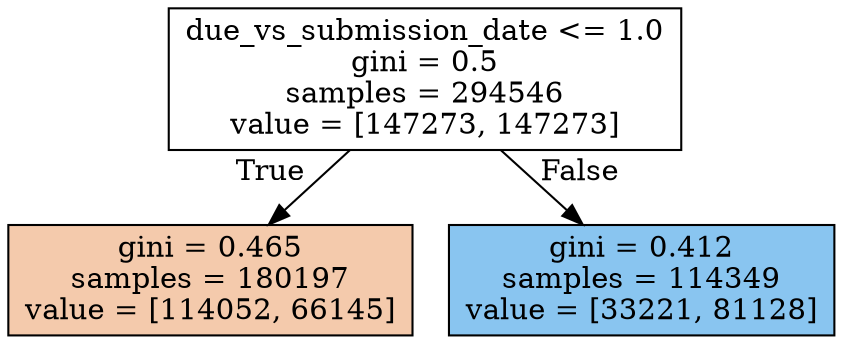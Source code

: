 digraph Tree {
node [shape=box, style="filled", color="black"] ;
0 [label="due_vs_submission_date <= 1.0\ngini = 0.5\nsamples = 294546\nvalue = [147273, 147273]", fillcolor="#e5813900"] ;
1 [label="gini = 0.465\nsamples = 180197\nvalue = [114052, 66145]", fillcolor="#e581396b"] ;
0 -> 1 [labeldistance=2.5, labelangle=45, headlabel="True"] ;
2 [label="gini = 0.412\nsamples = 114349\nvalue = [33221, 81128]", fillcolor="#399de597"] ;
0 -> 2 [labeldistance=2.5, labelangle=-45, headlabel="False"] ;
}